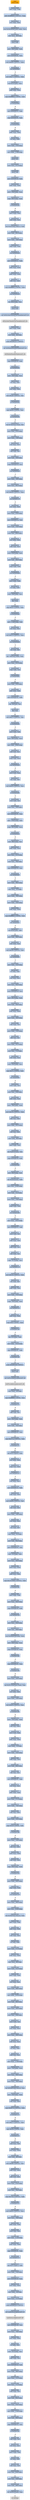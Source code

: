 digraph G {
node[shape=rectangle,style=filled,fillcolor=lightsteelblue,color=lightsteelblue]
bgcolor="transparent"
a0x00404b98pushl_ebp[label="start\npushl %ebp",color="lightgrey",fillcolor="orange"];
a0x00404b99movl_esp_ebp[label="0x00404b99\nmovl %esp, %ebp"];
a0x00404b9baddl_0xfffffb60UINT32_esp[label="0x00404b9b\naddl $0xfffffb60<UINT32>, %esp"];
a0x00404ba1xorl_edx_edx[label="0x00404ba1\nxorl %edx, %edx"];
a0x00404ba3leal_0x34428008edxedx__ecx[label="0x00404ba3\nleal 0x34428008(%edx,%edx), %ecx"];
a0x00404baamovl_ecx__40ebp_[label="0x00404baa\nmovl %ecx, -40(%ebp)"];
a0x00404badpushl_ebx[label="0x00404bad\npushl %ebx"];
a0x00404baemovl__568ebp__edx[label="0x00404bae\nmovl -568(%ebp), %edx"];
a0x00404bb4movl_0x0040816c_ecx[label="0x00404bb4\nmovl 0x0040816c, %ecx"];
a0x00404bbatestl_0xd9UINT32_edx[label="0x00404bba\ntestl $0xd9<UINT32>, %edx"];
a0x00404bc0jne_0x00404bef[label="0x00404bc0\njne 0x00404bef"];
a0x00404bc2movl_0xe7UINT32_ebx[label="0x00404bc2\nmovl $0xe7<UINT32>, %ebx"];
a0x00404bc7leal_0x35ebx__eax[label="0x00404bc7\nleal 0x35(%ebx), %eax"];
a0x00404bcaaddl_ebx_eax[label="0x00404bca\naddl %ebx, %eax"];
a0x00404bcccmpl_0xffffffb4UINT8_edx[label="0x00404bcc\ncmpl $0xffffffb4<UINT8>, %edx"];
a0x00404bcfje_0x00404bef[label="0x00404bcf\nje 0x00404bef"];
a0x00404bd1movl_0x0040815c_ebx[label="0x00404bd1\nmovl 0x0040815c, %ebx"];
a0x00404bd7cmpl_0x00408191_edx[label="0x00404bd7\ncmpl 0x00408191, %edx"];
a0x00404bddje_0x00404bef[label="0x00404bdd\nje 0x00404bef"];
a0x00404bdfaddl_eax_ebx[label="0x00404bdf\naddl %eax, %ebx"];
a0x00404be1orl_ecx_edx[label="0x00404be1\norl %ecx, %edx"];
a0x00404be3movl_ebx__476ebp_[label="0x00404be3\nmovl %ebx, -476(%ebp)"];
a0x00404be9movl_edx__1148ebp_[label="0x00404be9\nmovl %edx, -1148(%ebp)"];
a0x00404befpushl_esi[label="0x00404bef\npushl %esi"];
a0x00404bf0movl_ecx__912ebp_[label="0x00404bf0\nmovl %ecx, -912(%ebp)"];
a0x00404bf6pushl_edi[label="0x00404bf6\npushl %edi"];
a0x00404bf7movl_0x0040814f_ebx[label="0x00404bf7\nmovl 0x0040814f, %ebx"];
a0x00404bfdandl_edx_ebx[label="0x00404bfd\nandl %edx, %ebx"];
a0x00404bffmovl__336ebp__eax[label="0x00404bff\nmovl -336(%ebp), %eax"];
a0x00404c05cmpl__880ebp__edx[label="0x00404c05\ncmpl -880(%ebp), %edx"];
a0x00404c0bje_0x00404c6d[label="0x00404c0b\nje 0x00404c6d"];
a0x00404c0dmovl_edx_ecx[label="0x00404c0d\nmovl %edx, %ecx"];
a0x00404c0fandl_ebx_ecx[label="0x00404c0f\nandl %ebx, %ecx"];
a0x00404c11leal_0x3aedxedx2__edi[label="0x00404c11\nleal 0x3a(%edx,%edx,2), %edi"];
a0x00404c15movl_edi__492ebp_[label="0x00404c15\nmovl %edi, -492(%ebp)"];
a0x00404c1bmovl_ebx__548ebp_[label="0x00404c1b\nmovl %ebx, -548(%ebp)"];
a0x00404c21cmpl_edx_eax[label="0x00404c21\ncmpl %edx, %eax"];
a0x00404c23jne_0x00404c6d[label="0x00404c23\njne 0x00404c6d"];
a0x00404c6dmovl_0x0040815c_edx[label="0x00404c6d\nmovl 0x0040815c, %edx"];
a0x00404c73addl_eax_edx[label="0x00404c73\naddl %eax, %edx"];
a0x00404c75addl_edx_edx[label="0x00404c75\naddl %edx, %edx"];
a0x00404c77addl_esi_edx[label="0x00404c77\naddl %esi, %edx"];
a0x00404c79cmpl_0xffffff93UINT8_edx[label="0x00404c79\ncmpl $0xffffff93<UINT8>, %edx"];
a0x00404c7cjne_0x00404c84[label="0x00404c7c\njne 0x00404c84"];
a0x00404c84leal__604ebp__eax[label="0x00404c84\nleal -604(%ebp), %eax"];
a0x00404c8apushl_eax[label="0x00404c8a\npushl %eax"];
a0x00404c8bcall_GetSystemTimeAsFileTime_kernel32_dll[label="0x00404c8b\ncall GetSystemTimeAsFileTime@kernel32.dll"];
GetSystemTimeAsFileTime_kernel32_dll[label="GetSystemTimeAsFileTime@kernel32.dll",color="lightgrey",fillcolor="lightgrey"];
a0x00404c91movl_eax_edx[label="0x00404c91\nmovl %eax, %edx"];
a0x00404c93movl_edx__44ebp_[label="0x00404c93\nmovl %edx, -44(%ebp)"];
a0x00404c96pushl_0x408191UINT32[label="0x00404c96\npushl $0x408191<UINT32>"];
a0x00404c9bcall_GetModuleHandleW_kernel32_dll[label="0x00404c9b\ncall GetModuleHandleW@kernel32.dll"];
GetModuleHandleW_kernel32_dll[label="GetModuleHandleW@kernel32.dll",color="lightgrey",fillcolor="lightgrey"];
a0x00404ca1cmpl_0x0040814f_ebx[label="0x00404ca1\ncmpl 0x0040814f, %ebx"];
a0x00404ca7je_0x00404cf4[label="0x00404ca7\nje 0x00404cf4"];
a0x00404ca9movl__336ebp__ecx[label="0x00404ca9\nmovl -336(%ebp), %ecx"];
a0x00404caforl_eax_ecx[label="0x00404caf\norl %eax, %ecx"];
a0x00404cb1xorl_ebx_ebx[label="0x00404cb1\nxorl %ebx, %ebx"];
a0x00404cb3testl_0xa6UINT32_esi[label="0x00404cb3\ntestl $0xa6<UINT32>, %esi"];
a0x00404cb9je_0x00404cf4[label="0x00404cb9\nje 0x00404cf4"];
a0x00404cbbcmpl_0x45UINT8_ecx[label="0x00404cbb\ncmpl $0x45<UINT8>, %ecx"];
a0x00404cbeje_0x00404cf4[label="0x00404cbe\nje 0x00404cf4"];
a0x00404cc0leal_0x70aecxeax__esi[label="0x00404cc0\nleal 0x70a(%ecx,%eax), %esi"];
a0x00404cc7movl_eax__620ebp_[label="0x00404cc7\nmovl %eax, -620(%ebp)"];
a0x00404ccdmovl_ebx__136ebp_[label="0x00404ccd\nmovl %ebx, -136(%ebp)"];
a0x00404cd3xorl_ecx_ecx[label="0x00404cd3\nxorl %ecx, %ecx"];
a0x00404cd5subl_edi_esi[label="0x00404cd5\nsubl %edi, %esi"];
a0x00404cd7movl_edi__100ebp_[label="0x00404cd7\nmovl %edi, -100(%ebp)"];
a0x00404cdacmpl_0x0040814f_esi[label="0x00404cda\ncmpl 0x0040814f, %esi"];
a0x00404ce0jne_0x00404ce8[label="0x00404ce0\njne 0x00404ce8"];
a0x00404ce8movl_ebx__180ebp_[label="0x00404ce8\nmovl %ebx, -180(%ebp)"];
a0x00404ceemovl_ecx__892ebp_[label="0x00404cee\nmovl %ecx, -892(%ebp)"];
a0x00404cf4testl_0xadUINT32_eax[label="0x00404cf4\ntestl $0xad<UINT32>, %eax"];
a0x00404cf9jne_0x00405159[label="0x00404cf9\njne 0x00405159"];
a0x00404cffxorl_edx_edx[label="0x00404cff\nxorl %edx, %edx"];
a0x00404d01movl_eax__828ebp_[label="0x00404d01\nmovl %eax, -828(%ebp)"];
a0x00404d07movl_0x0040813a_esi[label="0x00404d07\nmovl 0x0040813a, %esi"];
a0x00404d0dmovl_edx__628ebp_[label="0x00404d0d\nmovl %edx, -628(%ebp)"];
a0x00404d13movl_esi__660ebp_[label="0x00404d13\nmovl %esi, -660(%ebp)"];
a0x00404d19xorl_ebx_ebx[label="0x00404d19\nxorl %ebx, %ebx"];
a0x00404d1baddl_edi_eax[label="0x00404d1b\naddl %edi, %eax"];
a0x00404d1dmovl__628ebp__edi[label="0x00404d1d\nmovl -628(%ebp), %edi"];
a0x00404d23movl_edi__484ebp_[label="0x00404d23\nmovl %edi, -484(%ebp)"];
a0x00404d29cmpl_edx_edi[label="0x00404d29\ncmpl %edx, %edi"];
a0x00404d2bjne_0x00404ddd[label="0x00404d2b\njne 0x00404ddd"];
a0x00404d31movl_ebx_edx[label="0x00404d31\nmovl %ebx, %edx"];
a0x00404d33orl_ebx_edx[label="0x00404d33\norl %ebx, %edx"];
a0x00404d35movl__436ebp__esi[label="0x00404d35\nmovl -436(%ebp), %esi"];
a0x00404d3bdecl_eax[label="0x00404d3b\ndecl %eax"];
a0x00404d3ccmpl_0x41UINT8_eax[label="0x00404d3c\ncmpl $0x41<UINT8>, %eax"];
a0x00404d3fje_0x00404ddd[label="0x00404d3f\nje 0x00404ddd"];
a0x00404d45movl__1148ebp__edi[label="0x00404d45\nmovl -1148(%ebp), %edi"];
a0x00404d4bxorl_ecx_ecx[label="0x00404d4b\nxorl %ecx, %ecx"];
a0x00404d4dtestl_0x1cUINT32_eax[label="0x00404d4d\ntestl $0x1c<UINT32>, %eax"];
a0x00404d52jne_0x00404ddd[label="0x00404d52\njne 0x00404ddd"];
a0x00404dddxorl_edi_edi[label="0x00404ddd\nxorl %edi, %edi"];
a0x00404ddfleal__104esiebx__eax[label="0x00404ddf\nleal -104(%esi,%ebx), %eax"];
a0x00404de3movl_eax__652ebp_[label="0x00404de3\nmovl %eax, -652(%ebp)"];
a0x00404de9cmpl_edx_esi[label="0x00404de9\ncmpl %edx, %esi"];
a0x00404debje_0x00404df3[label="0x00404deb\nje 0x00404df3"];
a0x00404df3movl_edi__320ebp_[label="0x00404df3\nmovl %edi, -320(%ebp)"];
a0x00404df9addl_ebx_ebx[label="0x00404df9\naddl %ebx, %ebx"];
a0x00404dfbmovl_0x00408142_edx[label="0x00404dfb\nmovl 0x00408142, %edx"];
a0x00404e01leal__26esi__esi[label="0x00404e01\nleal -26(%esi), %esi"];
a0x00404e04decl_esi[label="0x00404e04\ndecl %esi"];
a0x00404e05testl_0xa7UINT32_esi[label="0x00404e05\ntestl $0xa7<UINT32>, %esi"];
a0x00404e0bje_0x00404e9e[label="0x00404e0b\nje 0x00404e9e"];
a0x00404e11movl_ebx_edi[label="0x00404e11\nmovl %ebx, %edi"];
a0x00404e13movl__660ebp__ecx[label="0x00404e13\nmovl -660(%ebp), %ecx"];
a0x00404e19movl_edi__1040ebp_[label="0x00404e19\nmovl %edi, -1040(%ebp)"];
a0x00404e1fandl_edi_ecx[label="0x00404e1f\nandl %edi, %ecx"];
a0x00404e21cmpl_edi_ecx[label="0x00404e21\ncmpl %edi, %ecx"];
a0x00404e23jne_0x00404e9e[label="0x00404e23\njne 0x00404e9e"];
a0x00404e25movl_edi_eax[label="0x00404e25\nmovl %edi, %eax"];
a0x00404e27xorl_edi_edi[label="0x00404e27\nxorl %edi, %edi"];
a0x00404e29testl_0x45UINT32_ecx[label="0x00404e29\ntestl $0x45<UINT32>, %ecx"];
a0x00404e2fje_0x00404e9e[label="0x00404e2f\nje 0x00404e9e"];
a0x00404e9emovl_edi_esi[label="0x00404e9e\nmovl %edi, %esi"];
a0x00404ea0movl_esi__740ebp_[label="0x00404ea0\nmovl %esi, -740(%ebp)"];
a0x00404ea6movl_0x00408191_eax[label="0x00404ea6\nmovl 0x00408191, %eax"];
a0x00404eacmovl__1040ebp__ecx[label="0x00404eac\nmovl -1040(%ebp), %ecx"];
a0x00404eb2cmpl__492ebp__ecx[label="0x00404eb2\ncmpl -492(%ebp), %ecx"];
a0x00404eb8je_0x00404ece[label="0x00404eb8\nje 0x00404ece"];
a0x00404ebamovl__880ebp__esi[label="0x00404eba\nmovl -880(%ebp), %esi"];
a0x00404ec0addl_edx_ecx[label="0x00404ec0\naddl %edx, %ecx"];
a0x00404ec2movl_ecx__412ebp_[label="0x00404ec2\nmovl %ecx, -412(%ebp)"];
a0x00404ec8movl_esi__796ebp_[label="0x00404ec8\nmovl %esi, -796(%ebp)"];
a0x00404ececmpl_0x0040813e_ecx[label="0x00404ece\ncmpl 0x0040813e, %ecx"];
a0x00404ed4jne_0x00404ef5[label="0x00404ed4\njne 0x00404ef5"];
a0x00404ef5movl_ebx__880ebp_[label="0x00404ef5\nmovl %ebx, -880(%ebp)"];
a0x00404efbmovl_ecx__32ebp_[label="0x00404efb\nmovl %ecx, -32(%ebp)"];
a0x00404efemovl_edx__760ebp_[label="0x00404efe\nmovl %edx, -760(%ebp)"];
a0x00404f04movl_ebx__436ebp_[label="0x00404f04\nmovl %ebx, -436(%ebp)"];
a0x00404f0asubl_eax_edx[label="0x00404f0a\nsubl %eax, %edx"];
a0x00404f0ccmpl_0xffffffd3UINT8_edx[label="0x00404f0c\ncmpl $0xffffffd3<UINT8>, %edx"];
a0x00404f0fjne_0x00404f27[label="0x00404f0f\njne 0x00404f27"];
a0x00404f27leal_0x5bedx__edi[label="0x00404f27\nleal 0x5b(%edx), %edi"];
a0x00404f2amovl_edi__368ebp_[label="0x00404f2a\nmovl %edi, -368(%ebp)"];
a0x00404f30subl_ebx_eax[label="0x00404f30\nsubl %ebx, %eax"];
a0x00404f32testl_0x58UINT32_edi[label="0x00404f32\ntestl $0x58<UINT32>, %edi"];
a0x00404f38jne_0x00404f61[label="0x00404f38\njne 0x00404f61"];
a0x00404f61movl_ebx__416ebp_[label="0x00404f61\nmovl %ebx, -416(%ebp)"];
a0x00404f67orl_ebx_eax[label="0x00404f67\norl %ebx, %eax"];
a0x00404f69xorl_ecx_ecx[label="0x00404f69\nxorl %ecx, %ecx"];
a0x00404f6bmovl_ecx__940ebp_[label="0x00404f6b\nmovl %ecx, -940(%ebp)"];
a0x00404f71movl_0x0040814f_esi[label="0x00404f71\nmovl 0x0040814f, %esi"];
a0x00404f77movl__492ebp__edx[label="0x00404f77\nmovl -492(%ebp), %edx"];
a0x00404f7dmovl_edi__308ebp_[label="0x00404f7d\nmovl %edi, -308(%ebp)"];
a0x00404f83subl_ecx_edx[label="0x00404f83\nsubl %ecx, %edx"];
a0x00404f85movl_edx__560ebp_[label="0x00404f85\nmovl %edx, -560(%ebp)"];
a0x00404f8bsubl_eax_esi[label="0x00404f8b\nsubl %eax, %esi"];
a0x00404f8dmovl_edx__516ebp_[label="0x00404f8d\nmovl %edx, -516(%ebp)"];
a0x00404f93addl_esi_esi[label="0x00404f93\naddl %esi, %esi"];
a0x00404f95movl_ebx__952ebp_[label="0x00404f95\nmovl %ebx, -952(%ebp)"];
a0x00404f9bmovl_esi__712ebp_[label="0x00404f9b\nmovl %esi, -712(%ebp)"];
a0x00404fa1subl_ebx_eax[label="0x00404fa1\nsubl %ebx, %eax"];
a0x00404fa3movl__916ebp__esi[label="0x00404fa3\nmovl -916(%ebp), %esi"];
a0x00404fa9cmpl_0x21UINT8_edx[label="0x00404fa9\ncmpl $0x21<UINT8>, %edx"];
a0x00404facjne_0x00404fce[label="0x00404fac\njne 0x00404fce"];
a0x00404fcemovl_edi_esi[label="0x00404fce\nmovl %edi, %esi"];
a0x00404fd0movl_esi__256ebp_[label="0x00404fd0\nmovl %esi, -256(%ebp)"];
a0x00404fd6addl_ebx_eax[label="0x00404fd6\naddl %ebx, %eax"];
a0x00404fd8movl__796ebp__edx[label="0x00404fd8\nmovl -796(%ebp), %edx"];
a0x00404fdemovl_0x24UINT32_ebx[label="0x00404fde\nmovl $0x24<UINT32>, %ebx"];
a0x00404fe3addl_esi_ebx[label="0x00404fe3\naddl %esi, %ebx"];
a0x00404fe5movl_ebx__832ebp_[label="0x00404fe5\nmovl %ebx, -832(%ebp)"];
a0x00404febsubl_esi_edx[label="0x00404feb\nsubl %esi, %edx"];
a0x00404fedmovl_edx__68ebp_[label="0x00404fed\nmovl %edx, -68(%ebp)"];
a0x00404ff0movl_edx_ecx[label="0x00404ff0\nmovl %edx, %ecx"];
a0x00404ff2leal_0xa633ebx__esi[label="0x00404ff2\nleal 0xa633(%ebx), %esi"];
a0x00404ff8cmpl_0x0040814f_edx[label="0x00404ff8\ncmpl 0x0040814f, %edx"];
a0x00404ffeje_0x00405065[label="0x00404ffe\nje 0x00405065"];
a0x00405000movl__940ebp__edi[label="0x00405000\nmovl -940(%ebp), %edi"];
a0x00405006leal_0xcba4eax__edx[label="0x00405006\nleal 0xcba4(%eax), %edx"];
a0x0040500cmovl_esi__1036ebp_[label="0x0040500c\nmovl %esi, -1036(%ebp)"];
a0x00405012movl_edi__352ebp_[label="0x00405012\nmovl %edi, -352(%ebp)"];
a0x00405018movl_ecx__236ebp_[label="0x00405018\nmovl %ecx, -236(%ebp)"];
a0x0040501ecmpl_edx_edi[label="0x0040501e\ncmpl %edx, %edi"];
a0x00405020jne_0x00405065[label="0x00405020\njne 0x00405065"];
a0x00405065movl_eax__1092ebp_[label="0x00405065\nmovl %eax, -1092(%ebp)"];
a0x0040506bmovl_0x0040815c_edi[label="0x0040506b\nmovl 0x0040815c, %edi"];
a0x00405071movl_edi_esi[label="0x00405071\nmovl %edi, %esi"];
a0x00405073addl_eax_edi[label="0x00405073\naddl %eax, %edi"];
a0x00405075addl_edx_esi[label="0x00405075\naddl %edx, %esi"];
a0x00405077subl_ebx_esi[label="0x00405077\nsubl %ebx, %esi"];
a0x00405079cmpl__412ebp__esi[label="0x00405079\ncmpl -412(%ebp), %esi"];
a0x0040507fjne_0x00405159[label="0x0040507f\njne 0x00405159"];
a0x00405159movl_0x1dUINT32_ebx[label="0x00405159\nmovl $0x1d<UINT32>, %ebx"];
a0x0040515exorl_edi_edi[label="0x0040515e\nxorl %edi, %edi"];
a0x00405160addl_edx_edi[label="0x00405160\naddl %edx, %edi"];
a0x00405162movl_edx__876ebp_[label="0x00405162\nmovl %edx, -876(%ebp)"];
a0x00405168cmpl__240ebp__edi[label="0x00405168\ncmpl -240(%ebp), %edi"];
a0x0040516ejne_0x004051a2[label="0x0040516e\njne 0x004051a2"];
a0x004051a2andl_eax_edx[label="0x004051a2\nandl %eax, %edx"];
a0x004051a4cmpl_0xfUINT8_edx[label="0x004051a4\ncmpl $0xf<UINT8>, %edx"];
a0x004051a7je_0x004051d8[label="0x004051a7\nje 0x004051d8"];
a0x004051a9leal__81ebx__ebx[label="0x004051a9\nleal -81(%ebx), %ebx"];
a0x004051acmovl_ebx__1052ebp_[label="0x004051ac\nmovl %ebx, -1052(%ebp)"];
a0x004051b2cmpl_0x00408191_edx[label="0x004051b2\ncmpl 0x00408191, %edx"];
a0x004051b8je_0x004051d8[label="0x004051b8\nje 0x004051d8"];
a0x004051d8pushl_0x408146UINT32[label="0x004051d8\npushl $0x408146<UINT32>"];
a0x004051ddpushl_eax[label="0x004051dd\npushl %eax"];
a0x004051decall_GetProcAddress_kernel32_dll[label="0x004051de\ncall GetProcAddress@kernel32.dll"];
GetProcAddress_kernel32_dll[label="GetProcAddress@kernel32.dll",color="lightgrey",fillcolor="lightgrey"];
a0x004051e4movl_eax__20ebp_[label="0x004051e4\nmovl %eax, -20(%ebp)"];
a0x004051e7cmpl_0xffffff86UINT8_eax[label="0x004051e7\ncmpl $0xffffff86<UINT8>, %eax"];
a0x004051eaje_0x00405515[label="0x004051ea\nje 0x00405515"];
a0x004051f0addl_edi_esi[label="0x004051f0\naddl %edi, %esi"];
a0x004051f2movl__344ebp__ebx[label="0x004051f2\nmovl -344(%ebp), %ebx"];
a0x004051f8movl_edi__744ebp_[label="0x004051f8\nmovl %edi, -744(%ebp)"];
a0x004051femovl_0x00408142_ecx[label="0x004051fe\nmovl 0x00408142, %ecx"];
a0x00405204cmpl_0x47caUINT32_ebx[label="0x00405204\ncmpl $0x47ca<UINT32>, %ebx"];
a0x0040520aje_0x00405257[label="0x0040520a\nje 0x00405257"];
a0x0040520cleal_0x1cedi4__eax[label="0x0040520c\nleal 0x1c(,%edi,4), %eax"];
a0x00405213xorl_edx_edx[label="0x00405213\nxorl %edx, %edx"];
a0x00405215cmpl_esi_ebx[label="0x00405215\ncmpl %esi, %ebx"];
a0x00405217jne_0x00405257[label="0x00405217\njne 0x00405257"];
a0x00405257xorl_ecx_ecx[label="0x00405257\nxorl %ecx, %ecx"];
a0x00405259movl_0x00408132_ebx[label="0x00405259\nmovl 0x00408132, %ebx"];
a0x0040525fsubl_edi_ebx[label="0x0040525f\nsubl %edi, %ebx"];
a0x00405261movl_0x60UINT32_edi[label="0x00405261\nmovl $0x60<UINT32>, %edi"];
a0x00405266subl_edi_ebx[label="0x00405266\nsubl %edi, %ebx"];
a0x00405268movl_ebx__148ebp_[label="0x00405268\nmovl %ebx, -148(%ebp)"];
a0x0040526exorl_eax_eax[label="0x0040526e\nxorl %eax, %eax"];
a0x00405270xorl_edi_edi[label="0x00405270\nxorl %edi, %edi"];
a0x00405272movl_eax__52ebp_[label="0x00405272\nmovl %eax, -52(%ebp)"];
a0x00405275movl_edi__944ebp_[label="0x00405275\nmovl %edi, -944(%ebp)"];
a0x0040527bmovl_0x00408191_esi[label="0x0040527b\nmovl 0x00408191, %esi"];
a0x00405281movl__52ebp__ebx[label="0x00405281\nmovl -52(%ebp), %ebx"];
a0x00405284movl_ecx__400ebp_[label="0x00405284\nmovl %ecx, -400(%ebp)"];
a0x0040528amovl_esi_eax[label="0x0040528a\nmovl %esi, %eax"];
a0x0040528caddl_ecx_ebx[label="0x0040528c\naddl %ecx, %ebx"];
a0x0040528ecmpl_0x2410080UINT32_ebx[label="0x0040528e\ncmpl $0x2410080<UINT32>, %ebx"];
a0x00405294je_0x0040530c[label="0x00405294\nje 0x0040530c"];
a0x00405296movl_ebx_edx[label="0x00405296\nmovl %ebx, %edx"];
a0x00405298movl_eax__640ebp_[label="0x00405298\nmovl %eax, -640(%ebp)"];
a0x0040529ecmpl_0x0040814f_edx[label="0x0040529e\ncmpl 0x0040814f, %edx"];
a0x004052a4jne_0x0040530c[label="0x004052a4\njne 0x0040530c"];
a0x0040530cmovl_ecx__404ebp_[label="0x0040530c\nmovl %ecx, -404(%ebp)"];
a0x00405312movl_esi__568ebp_[label="0x00405312\nmovl %esi, -568(%ebp)"];
a0x00405318leal_0x264a8100edi__edx[label="0x00405318\nleal 0x264a8100(%edi), %edx"];
a0x0040531emovl__648ebp__eax[label="0x0040531e\nmovl -648(%ebp), %eax"];
a0x00405324cmpl_0x0040814f_eax[label="0x00405324\ncmpl 0x0040814f, %eax"];
a0x0040532aje_0x00405365[label="0x0040532a\nje 0x00405365"];
a0x0040532ccmpl_0x00408191_eax[label="0x0040532c\ncmpl 0x00408191, %eax"];
a0x00405332je_0x00405365[label="0x00405332\nje 0x00405365"];
a0x00405334movl_eax__160ebp_[label="0x00405334\nmovl %eax, -160(%ebp)"];
a0x0040533aleal_0x20110c4ecxeax__eax[label="0x0040533a\nleal 0x20110c4(%ecx,%eax), %eax"];
a0x00405341xorl_ebx_ebx[label="0x00405341\nxorl %ebx, %ebx"];
a0x00405343movl_ebx__536ebp_[label="0x00405343\nmovl %ebx, -536(%ebp)"];
a0x00405349testl_0x43UINT32_eax[label="0x00405349\ntestl $0x43<UINT32>, %eax"];
a0x0040534eje_0x00405365[label="0x0040534e\nje 0x00405365"];
a0x00405350movl__336ebp__ebx[label="0x00405350\nmovl -336(%ebp), %ebx"];
a0x00405356subl_esi_ebx[label="0x00405356\nsubl %esi, %ebx"];
a0x00405358movl_edi_edx[label="0x00405358\nmovl %edi, %edx"];
a0x0040535aaddl_eax_ebx[label="0x0040535a\naddl %eax, %ebx"];
a0x0040535cmovl_edx__72ebp_[label="0x0040535c\nmovl %edx, -72(%ebp)"];
a0x0040535fmovl_ebx__456ebp_[label="0x0040535f\nmovl %ebx, -456(%ebp)"];
a0x00405365addl_eax_edi[label="0x00405365\naddl %eax, %edi"];
a0x00405367movl_edi__464ebp_[label="0x00405367\nmovl %edi, -464(%ebp)"];
a0x0040536dsubl_esi_ecx[label="0x0040536d\nsubl %esi, %ecx"];
a0x0040536fmovl_0x00408191_ebx[label="0x0040536f\nmovl 0x00408191, %ebx"];
a0x00405375xorl_eax_eax[label="0x00405375\nxorl %eax, %eax"];
a0x00405377addl_ebx_ebx[label="0x00405377\naddl %ebx, %ebx"];
a0x00405379movl_eax__472ebp_[label="0x00405379\nmovl %eax, -472(%ebp)"];
a0x0040537fmovl_edx__736ebp_[label="0x0040537f\nmovl %edx, -736(%ebp)"];
a0x00405385subl_esi_edx[label="0x00405385\nsubl %esi, %edx"];
a0x00405387movl_edx__424ebp_[label="0x00405387\nmovl %edx, -424(%ebp)"];
a0x0040538dcmpl_0x3fUINT8_edi[label="0x0040538d\ncmpl $0x3f<UINT8>, %edi"];
a0x00405390je_0x00405398[label="0x00405390\nje 0x00405398"];
a0x00405392movl_eax__144ebp_[label="0x00405392\nmovl %eax, -144(%ebp)"];
a0x00405398subl_esi_ebx[label="0x00405398\nsubl %esi, %ebx"];
a0x0040539aandl_ecx_ebx[label="0x0040539a\nandl %ecx, %ebx"];
a0x0040539csubl_edi_edx[label="0x0040539c\nsubl %edi, %edx"];
a0x0040539ecmpl__696ebp__edx[label="0x0040539e\ncmpl -696(%ebp), %edx"];
a0x004053a4je_0x004053c9[label="0x004053a4\nje 0x004053c9"];
a0x004053a6movl_edx__804ebp_[label="0x004053a6\nmovl %edx, -804(%ebp)"];
a0x004053accmpl_ebx_edx[label="0x004053ac\ncmpl %ebx, %edx"];
a0x004053aejne_0x004053c9[label="0x004053ae\njne 0x004053c9"];
a0x004053c9movl_eax__380ebp_[label="0x004053c9\nmovl %eax, -380(%ebp)"];
a0x004053cfmovl_esi__1056ebp_[label="0x004053cf\nmovl %esi, -1056(%ebp)"];
a0x004053d5leal_0x35besieax4__eax[label="0x004053d5\nleal 0x35b(%esi,%eax,4), %eax"];
a0x004053dcmovl_eax_edx[label="0x004053dc\nmovl %eax, %edx"];
a0x004053deandl_eax_edx[label="0x004053de\nandl %eax, %edx"];
a0x004053e0subl_edi_ebx[label="0x004053e0\nsubl %edi, %ebx"];
a0x004053e2orl_edi_ebx[label="0x004053e2\norl %edi, %ebx"];
a0x004053e4movl_ebx__672ebp_[label="0x004053e4\nmovl %ebx, -672(%ebp)"];
a0x004053easubl_ecx_edx[label="0x004053ea\nsubl %ecx, %edx"];
a0x004053ecmovl_ecx__88ebp_[label="0x004053ec\nmovl %ecx, -88(%ebp)"];
a0x004053efmovl_edx__632ebp_[label="0x004053ef\nmovl %edx, -632(%ebp)"];
a0x004053f5movl_edi_edx[label="0x004053f5\nmovl %edi, %edx"];
a0x004053f7xorl_eax_eax[label="0x004053f7\nxorl %eax, %eax"];
a0x004053f9movl_edx__888ebp_[label="0x004053f9\nmovl %edx, -888(%ebp)"];
a0x004053ffmovl_edx__1020ebp_[label="0x004053ff\nmovl %edx, -1020(%ebp)"];
a0x00405405movl_edi__480ebp_[label="0x00405405\nmovl %edi, -480(%ebp)"];
a0x0040540bmovl_eax__580ebp_[label="0x0040540b\nmovl %eax, -580(%ebp)"];
a0x00405411movl_esi__336ebp_[label="0x00405411\nmovl %esi, -336(%ebp)"];
a0x00405417movl_edx_esi[label="0x00405417\nmovl %edx, %esi"];
a0x00405419xorl_eax_eax[label="0x00405419\nxorl %eax, %eax"];
a0x0040541bmovl_eax__408ebp_[label="0x0040541b\nmovl %eax, -408(%ebp)"];
a0x00405421subl_ecx_eax[label="0x00405421\nsubl %ecx, %eax"];
a0x00405423orl_ecx_eax[label="0x00405423\norl %ecx, %eax"];
a0x00405425andl_esi_eax[label="0x00405425\nandl %esi, %eax"];
a0x00405427movl_eax__1136ebp_[label="0x00405427\nmovl %eax, -1136(%ebp)"];
a0x0040542dmovl__756ebp__eax[label="0x0040542d\nmovl -756(%ebp), %eax"];
a0x00405433movl_eax__688ebp_[label="0x00405433\nmovl %eax, -688(%ebp)"];
a0x00405439movl_ecx__780ebp_[label="0x00405439\nmovl %ecx, -780(%ebp)"];
a0x0040543fleal_0x95b6ediesi4__eax[label="0x0040543f\nleal 0x95b6(%edi,%esi,4), %eax"];
a0x00405446movl__356ebp__ebx[label="0x00405446\nmovl -356(%ebp), %ebx"];
a0x0040544csubl_edi_ebx[label="0x0040544c\nsubl %edi, %ebx"];
a0x0040544ecmpl_0x8070UINT32_ebx[label="0x0040544e\ncmpl $0x8070<UINT32>, %ebx"];
a0x00405454je_0x00405515[label="0x00405454\nje 0x00405515"];
a0x0040545amovl_0xa7UINT32_edi[label="0x0040545a\nmovl $0xa7<UINT32>, %edi"];
a0x0040545fcmpl_0x5bUINT8_ebx[label="0x0040545f\ncmpl $0x5b<UINT8>, %ebx"];
a0x00405462je_0x00405515[label="0x00405462\nje 0x00405515"];
a0x00405468andl_ecx_edi[label="0x00405468\nandl %ecx, %edi"];
a0x0040546axorl_edx_edx[label="0x0040546a\nxorl %edx, %edx"];
a0x0040546cmovl_edi__48ebp_[label="0x0040546c\nmovl %edi, -48(%ebp)"];
a0x0040546fmovl_0x96UINT32_esi[label="0x0040546f\nmovl $0x96<UINT32>, %esi"];
a0x00405474addl_edi_edx[label="0x00405474\naddl %edi, %edx"];
a0x00405476addl_edi_ebx[label="0x00405476\naddl %edi, %ebx"];
a0x00405478movl_eax__624ebp_[label="0x00405478\nmovl %eax, -624(%ebp)"];
a0x0040547emovl_esi__784ebp_[label="0x0040547e\nmovl %esi, -784(%ebp)"];
a0x00405484cmpl_0x7fceUINT32_ebx[label="0x00405484\ncmpl $0x7fce<UINT32>, %ebx"];
a0x0040548aje_0x00405515[label="0x0040548a\nje 0x00405515"];
a0x00405490movl_0x4cUINT32_ecx[label="0x00405490\nmovl $0x4c<UINT32>, %ecx"];
a0x00405495movl_ecx__768ebp_[label="0x00405495\nmovl %ecx, -768(%ebp)"];
a0x0040549baddl_edx_edx[label="0x0040549b\naddl %edx, %edx"];
a0x0040549dmovl_esi_edi[label="0x0040549d\nmovl %esi, %edi"];
a0x0040549fmovl_edi__1120ebp_[label="0x0040549f\nmovl %edi, -1120(%ebp)"];
a0x004054a5subl_edx_ebx[label="0x004054a5\nsubl %edx, %ebx"];
a0x004054a7cmpl_0x0040816c_ebx[label="0x004054a7\ncmpl 0x0040816c, %ebx"];
a0x004054adjne_0x00405515[label="0x004054ad\njne 0x00405515"];
a0x00405515leal_0x37edi2__edi[label="0x00405515\nleal 0x37(,%edi,2), %edi"];
a0x0040551cmovl_edi__716ebp_[label="0x0040551c\nmovl %edi, -716(%ebp)"];
a0x00405522movl_0x0040814f_eax[label="0x00405522\nmovl 0x0040814f, %eax"];
a0x00405528xorl_ebx_ebx[label="0x00405528\nxorl %ebx, %ebx"];
a0x0040552amovl_ebx__24ebp_[label="0x0040552a\nmovl %ebx, -24(%ebp)"];
a0x0040552dmovl_eax__312ebp_[label="0x0040552d\nmovl %eax, -312(%ebp)"];
a0x00405533pushl_0x40816cUINT32[label="0x00405533\npushl $0x40816c<UINT32>"];
a0x00405538call_LoadLibraryA_kernel32_dll[label="0x00405538\ncall LoadLibraryA@kernel32.dll"];
LoadLibraryA_kernel32_dll[label="LoadLibraryA@kernel32.dll",color="lightgrey",fillcolor="lightgrey"];
a0x0040553emovl_0x00408146_ecx[label="0x0040553e\nmovl 0x00408146, %ecx"];
a0x00405544movl_ecx__708ebp_[label="0x00405544\nmovl %ecx, -708(%ebp)"];
a0x0040554axorl_edx_edx[label="0x0040554a\nxorl %edx, %edx"];
a0x0040554corl_ebx_ecx[label="0x0040554c\norl %ebx, %ecx"];
a0x0040554emovl__432ebp__esi[label="0x0040554e\nmovl -432(%ebp), %esi"];
a0x00405554addl_edx_esi[label="0x00405554\naddl %edx, %esi"];
a0x00405556movl_0x0040814f_edi[label="0x00405556\nmovl 0x0040814f, %edi"];
a0x0040555cmovl_edx__868ebp_[label="0x0040555c\nmovl %edx, -868(%ebp)"];
a0x00405562movl_eax__252ebp_[label="0x00405562\nmovl %eax, -252(%ebp)"];
a0x00405568movl_ecx__372ebp_[label="0x00405568\nmovl %ecx, -372(%ebp)"];
a0x0040556eandl_eax_esi[label="0x0040556e\nandl %eax, %esi"];
a0x00405570movl_edi__800ebp_[label="0x00405570\nmovl %edi, -800(%ebp)"];
a0x00405576movl_eax__636ebp_[label="0x00405576\nmovl %eax, -636(%ebp)"];
a0x0040557cmovl_edx__1100ebp_[label="0x0040557c\nmovl %edx, -1100(%ebp)"];
a0x00405582movl_edi__896ebp_[label="0x00405582\nmovl %edi, -896(%ebp)"];
a0x00405588cmpl_0x00408142_esi[label="0x00405588\ncmpl 0x00408142, %esi"];
a0x0040558eje_0x004055ac[label="0x0040558e\nje 0x004055ac"];
a0x00405590subl_edx_esi[label="0x00405590\nsubl %edx, %esi"];
a0x00405592xorl_ecx_ecx[label="0x00405592\nxorl %ecx, %ecx"];
a0x00405594movl_edx_edi[label="0x00405594\nmovl %edx, %edi"];
a0x00405596orl_eax_edi[label="0x00405596\norl %eax, %edi"];
a0x00405598subl_ecx_edi[label="0x00405598\nsubl %ecx, %edi"];
a0x0040559amovl_esi__856ebp_[label="0x0040559a\nmovl %esi, -856(%ebp)"];
a0x004055a0movl_esi__184ebp_[label="0x004055a0\nmovl %esi, -184(%ebp)"];
a0x004055a6movl_edi__488ebp_[label="0x004055a6\nmovl %edi, -488(%ebp)"];
a0x004055acdivl_0x3055eax__eax[label="0x004055ac\ndivl 0x3055(%eax), %eax"];
a0x7c839aa8[label="0x7c839aa8",color="lightgrey",fillcolor="lightgrey"];
a0x00404b98pushl_ebp -> a0x00404b99movl_esp_ebp [color="#000000"];
a0x00404b99movl_esp_ebp -> a0x00404b9baddl_0xfffffb60UINT32_esp [color="#000000"];
a0x00404b9baddl_0xfffffb60UINT32_esp -> a0x00404ba1xorl_edx_edx [color="#000000"];
a0x00404ba1xorl_edx_edx -> a0x00404ba3leal_0x34428008edxedx__ecx [color="#000000"];
a0x00404ba3leal_0x34428008edxedx__ecx -> a0x00404baamovl_ecx__40ebp_ [color="#000000"];
a0x00404baamovl_ecx__40ebp_ -> a0x00404badpushl_ebx [color="#000000"];
a0x00404badpushl_ebx -> a0x00404baemovl__568ebp__edx [color="#000000"];
a0x00404baemovl__568ebp__edx -> a0x00404bb4movl_0x0040816c_ecx [color="#000000"];
a0x00404bb4movl_0x0040816c_ecx -> a0x00404bbatestl_0xd9UINT32_edx [color="#000000"];
a0x00404bbatestl_0xd9UINT32_edx -> a0x00404bc0jne_0x00404bef [color="#000000"];
a0x00404bc0jne_0x00404bef -> a0x00404bc2movl_0xe7UINT32_ebx [color="#000000",label="F"];
a0x00404bc2movl_0xe7UINT32_ebx -> a0x00404bc7leal_0x35ebx__eax [color="#000000"];
a0x00404bc7leal_0x35ebx__eax -> a0x00404bcaaddl_ebx_eax [color="#000000"];
a0x00404bcaaddl_ebx_eax -> a0x00404bcccmpl_0xffffffb4UINT8_edx [color="#000000"];
a0x00404bcccmpl_0xffffffb4UINT8_edx -> a0x00404bcfje_0x00404bef [color="#000000"];
a0x00404bcfje_0x00404bef -> a0x00404bd1movl_0x0040815c_ebx [color="#000000",label="F"];
a0x00404bd1movl_0x0040815c_ebx -> a0x00404bd7cmpl_0x00408191_edx [color="#000000"];
a0x00404bd7cmpl_0x00408191_edx -> a0x00404bddje_0x00404bef [color="#000000"];
a0x00404bddje_0x00404bef -> a0x00404bdfaddl_eax_ebx [color="#000000",label="F"];
a0x00404bdfaddl_eax_ebx -> a0x00404be1orl_ecx_edx [color="#000000"];
a0x00404be1orl_ecx_edx -> a0x00404be3movl_ebx__476ebp_ [color="#000000"];
a0x00404be3movl_ebx__476ebp_ -> a0x00404be9movl_edx__1148ebp_ [color="#000000"];
a0x00404be9movl_edx__1148ebp_ -> a0x00404befpushl_esi [color="#000000"];
a0x00404befpushl_esi -> a0x00404bf0movl_ecx__912ebp_ [color="#000000"];
a0x00404bf0movl_ecx__912ebp_ -> a0x00404bf6pushl_edi [color="#000000"];
a0x00404bf6pushl_edi -> a0x00404bf7movl_0x0040814f_ebx [color="#000000"];
a0x00404bf7movl_0x0040814f_ebx -> a0x00404bfdandl_edx_ebx [color="#000000"];
a0x00404bfdandl_edx_ebx -> a0x00404bffmovl__336ebp__eax [color="#000000"];
a0x00404bffmovl__336ebp__eax -> a0x00404c05cmpl__880ebp__edx [color="#000000"];
a0x00404c05cmpl__880ebp__edx -> a0x00404c0bje_0x00404c6d [color="#000000"];
a0x00404c0bje_0x00404c6d -> a0x00404c0dmovl_edx_ecx [color="#000000",label="F"];
a0x00404c0dmovl_edx_ecx -> a0x00404c0fandl_ebx_ecx [color="#000000"];
a0x00404c0fandl_ebx_ecx -> a0x00404c11leal_0x3aedxedx2__edi [color="#000000"];
a0x00404c11leal_0x3aedxedx2__edi -> a0x00404c15movl_edi__492ebp_ [color="#000000"];
a0x00404c15movl_edi__492ebp_ -> a0x00404c1bmovl_ebx__548ebp_ [color="#000000"];
a0x00404c1bmovl_ebx__548ebp_ -> a0x00404c21cmpl_edx_eax [color="#000000"];
a0x00404c21cmpl_edx_eax -> a0x00404c23jne_0x00404c6d [color="#000000"];
a0x00404c23jne_0x00404c6d -> a0x00404c6dmovl_0x0040815c_edx [color="#000000",label="T"];
a0x00404c6dmovl_0x0040815c_edx -> a0x00404c73addl_eax_edx [color="#000000"];
a0x00404c73addl_eax_edx -> a0x00404c75addl_edx_edx [color="#000000"];
a0x00404c75addl_edx_edx -> a0x00404c77addl_esi_edx [color="#000000"];
a0x00404c77addl_esi_edx -> a0x00404c79cmpl_0xffffff93UINT8_edx [color="#000000"];
a0x00404c79cmpl_0xffffff93UINT8_edx -> a0x00404c7cjne_0x00404c84 [color="#000000"];
a0x00404c7cjne_0x00404c84 -> a0x00404c84leal__604ebp__eax [color="#000000",label="T"];
a0x00404c84leal__604ebp__eax -> a0x00404c8apushl_eax [color="#000000"];
a0x00404c8apushl_eax -> a0x00404c8bcall_GetSystemTimeAsFileTime_kernel32_dll [color="#000000"];
a0x00404c8bcall_GetSystemTimeAsFileTime_kernel32_dll -> GetSystemTimeAsFileTime_kernel32_dll [color="#000000"];
GetSystemTimeAsFileTime_kernel32_dll -> a0x00404c91movl_eax_edx [color="#000000"];
a0x00404c91movl_eax_edx -> a0x00404c93movl_edx__44ebp_ [color="#000000"];
a0x00404c93movl_edx__44ebp_ -> a0x00404c96pushl_0x408191UINT32 [color="#000000"];
a0x00404c96pushl_0x408191UINT32 -> a0x00404c9bcall_GetModuleHandleW_kernel32_dll [color="#000000"];
a0x00404c9bcall_GetModuleHandleW_kernel32_dll -> GetModuleHandleW_kernel32_dll [color="#000000"];
GetModuleHandleW_kernel32_dll -> a0x00404ca1cmpl_0x0040814f_ebx [color="#000000"];
a0x00404ca1cmpl_0x0040814f_ebx -> a0x00404ca7je_0x00404cf4 [color="#000000"];
a0x00404ca7je_0x00404cf4 -> a0x00404ca9movl__336ebp__ecx [color="#000000",label="F"];
a0x00404ca9movl__336ebp__ecx -> a0x00404caforl_eax_ecx [color="#000000"];
a0x00404caforl_eax_ecx -> a0x00404cb1xorl_ebx_ebx [color="#000000"];
a0x00404cb1xorl_ebx_ebx -> a0x00404cb3testl_0xa6UINT32_esi [color="#000000"];
a0x00404cb3testl_0xa6UINT32_esi -> a0x00404cb9je_0x00404cf4 [color="#000000"];
a0x00404cb9je_0x00404cf4 -> a0x00404cbbcmpl_0x45UINT8_ecx [color="#000000",label="F"];
a0x00404cbbcmpl_0x45UINT8_ecx -> a0x00404cbeje_0x00404cf4 [color="#000000"];
a0x00404cbeje_0x00404cf4 -> a0x00404cc0leal_0x70aecxeax__esi [color="#000000",label="F"];
a0x00404cc0leal_0x70aecxeax__esi -> a0x00404cc7movl_eax__620ebp_ [color="#000000"];
a0x00404cc7movl_eax__620ebp_ -> a0x00404ccdmovl_ebx__136ebp_ [color="#000000"];
a0x00404ccdmovl_ebx__136ebp_ -> a0x00404cd3xorl_ecx_ecx [color="#000000"];
a0x00404cd3xorl_ecx_ecx -> a0x00404cd5subl_edi_esi [color="#000000"];
a0x00404cd5subl_edi_esi -> a0x00404cd7movl_edi__100ebp_ [color="#000000"];
a0x00404cd7movl_edi__100ebp_ -> a0x00404cdacmpl_0x0040814f_esi [color="#000000"];
a0x00404cdacmpl_0x0040814f_esi -> a0x00404ce0jne_0x00404ce8 [color="#000000"];
a0x00404ce0jne_0x00404ce8 -> a0x00404ce8movl_ebx__180ebp_ [color="#000000",label="T"];
a0x00404ce8movl_ebx__180ebp_ -> a0x00404ceemovl_ecx__892ebp_ [color="#000000"];
a0x00404ceemovl_ecx__892ebp_ -> a0x00404cf4testl_0xadUINT32_eax [color="#000000"];
a0x00404cf4testl_0xadUINT32_eax -> a0x00404cf9jne_0x00405159 [color="#000000"];
a0x00404cf9jne_0x00405159 -> a0x00404cffxorl_edx_edx [color="#000000",label="F"];
a0x00404cffxorl_edx_edx -> a0x00404d01movl_eax__828ebp_ [color="#000000"];
a0x00404d01movl_eax__828ebp_ -> a0x00404d07movl_0x0040813a_esi [color="#000000"];
a0x00404d07movl_0x0040813a_esi -> a0x00404d0dmovl_edx__628ebp_ [color="#000000"];
a0x00404d0dmovl_edx__628ebp_ -> a0x00404d13movl_esi__660ebp_ [color="#000000"];
a0x00404d13movl_esi__660ebp_ -> a0x00404d19xorl_ebx_ebx [color="#000000"];
a0x00404d19xorl_ebx_ebx -> a0x00404d1baddl_edi_eax [color="#000000"];
a0x00404d1baddl_edi_eax -> a0x00404d1dmovl__628ebp__edi [color="#000000"];
a0x00404d1dmovl__628ebp__edi -> a0x00404d23movl_edi__484ebp_ [color="#000000"];
a0x00404d23movl_edi__484ebp_ -> a0x00404d29cmpl_edx_edi [color="#000000"];
a0x00404d29cmpl_edx_edi -> a0x00404d2bjne_0x00404ddd [color="#000000"];
a0x00404d2bjne_0x00404ddd -> a0x00404d31movl_ebx_edx [color="#000000",label="F"];
a0x00404d31movl_ebx_edx -> a0x00404d33orl_ebx_edx [color="#000000"];
a0x00404d33orl_ebx_edx -> a0x00404d35movl__436ebp__esi [color="#000000"];
a0x00404d35movl__436ebp__esi -> a0x00404d3bdecl_eax [color="#000000"];
a0x00404d3bdecl_eax -> a0x00404d3ccmpl_0x41UINT8_eax [color="#000000"];
a0x00404d3ccmpl_0x41UINT8_eax -> a0x00404d3fje_0x00404ddd [color="#000000"];
a0x00404d3fje_0x00404ddd -> a0x00404d45movl__1148ebp__edi [color="#000000",label="F"];
a0x00404d45movl__1148ebp__edi -> a0x00404d4bxorl_ecx_ecx [color="#000000"];
a0x00404d4bxorl_ecx_ecx -> a0x00404d4dtestl_0x1cUINT32_eax [color="#000000"];
a0x00404d4dtestl_0x1cUINT32_eax -> a0x00404d52jne_0x00404ddd [color="#000000"];
a0x00404d52jne_0x00404ddd -> a0x00404dddxorl_edi_edi [color="#000000",label="T"];
a0x00404dddxorl_edi_edi -> a0x00404ddfleal__104esiebx__eax [color="#000000"];
a0x00404ddfleal__104esiebx__eax -> a0x00404de3movl_eax__652ebp_ [color="#000000"];
a0x00404de3movl_eax__652ebp_ -> a0x00404de9cmpl_edx_esi [color="#000000"];
a0x00404de9cmpl_edx_esi -> a0x00404debje_0x00404df3 [color="#000000"];
a0x00404debje_0x00404df3 -> a0x00404df3movl_edi__320ebp_ [color="#000000",label="T"];
a0x00404df3movl_edi__320ebp_ -> a0x00404df9addl_ebx_ebx [color="#000000"];
a0x00404df9addl_ebx_ebx -> a0x00404dfbmovl_0x00408142_edx [color="#000000"];
a0x00404dfbmovl_0x00408142_edx -> a0x00404e01leal__26esi__esi [color="#000000"];
a0x00404e01leal__26esi__esi -> a0x00404e04decl_esi [color="#000000"];
a0x00404e04decl_esi -> a0x00404e05testl_0xa7UINT32_esi [color="#000000"];
a0x00404e05testl_0xa7UINT32_esi -> a0x00404e0bje_0x00404e9e [color="#000000"];
a0x00404e0bje_0x00404e9e -> a0x00404e11movl_ebx_edi [color="#000000",label="F"];
a0x00404e11movl_ebx_edi -> a0x00404e13movl__660ebp__ecx [color="#000000"];
a0x00404e13movl__660ebp__ecx -> a0x00404e19movl_edi__1040ebp_ [color="#000000"];
a0x00404e19movl_edi__1040ebp_ -> a0x00404e1fandl_edi_ecx [color="#000000"];
a0x00404e1fandl_edi_ecx -> a0x00404e21cmpl_edi_ecx [color="#000000"];
a0x00404e21cmpl_edi_ecx -> a0x00404e23jne_0x00404e9e [color="#000000"];
a0x00404e23jne_0x00404e9e -> a0x00404e25movl_edi_eax [color="#000000",label="F"];
a0x00404e25movl_edi_eax -> a0x00404e27xorl_edi_edi [color="#000000"];
a0x00404e27xorl_edi_edi -> a0x00404e29testl_0x45UINT32_ecx [color="#000000"];
a0x00404e29testl_0x45UINT32_ecx -> a0x00404e2fje_0x00404e9e [color="#000000"];
a0x00404e2fje_0x00404e9e -> a0x00404e9emovl_edi_esi [color="#000000",label="T"];
a0x00404e9emovl_edi_esi -> a0x00404ea0movl_esi__740ebp_ [color="#000000"];
a0x00404ea0movl_esi__740ebp_ -> a0x00404ea6movl_0x00408191_eax [color="#000000"];
a0x00404ea6movl_0x00408191_eax -> a0x00404eacmovl__1040ebp__ecx [color="#000000"];
a0x00404eacmovl__1040ebp__ecx -> a0x00404eb2cmpl__492ebp__ecx [color="#000000"];
a0x00404eb2cmpl__492ebp__ecx -> a0x00404eb8je_0x00404ece [color="#000000"];
a0x00404eb8je_0x00404ece -> a0x00404ebamovl__880ebp__esi [color="#000000",label="F"];
a0x00404ebamovl__880ebp__esi -> a0x00404ec0addl_edx_ecx [color="#000000"];
a0x00404ec0addl_edx_ecx -> a0x00404ec2movl_ecx__412ebp_ [color="#000000"];
a0x00404ec2movl_ecx__412ebp_ -> a0x00404ec8movl_esi__796ebp_ [color="#000000"];
a0x00404ec8movl_esi__796ebp_ -> a0x00404ececmpl_0x0040813e_ecx [color="#000000"];
a0x00404ececmpl_0x0040813e_ecx -> a0x00404ed4jne_0x00404ef5 [color="#000000"];
a0x00404ed4jne_0x00404ef5 -> a0x00404ef5movl_ebx__880ebp_ [color="#000000",label="T"];
a0x00404ef5movl_ebx__880ebp_ -> a0x00404efbmovl_ecx__32ebp_ [color="#000000"];
a0x00404efbmovl_ecx__32ebp_ -> a0x00404efemovl_edx__760ebp_ [color="#000000"];
a0x00404efemovl_edx__760ebp_ -> a0x00404f04movl_ebx__436ebp_ [color="#000000"];
a0x00404f04movl_ebx__436ebp_ -> a0x00404f0asubl_eax_edx [color="#000000"];
a0x00404f0asubl_eax_edx -> a0x00404f0ccmpl_0xffffffd3UINT8_edx [color="#000000"];
a0x00404f0ccmpl_0xffffffd3UINT8_edx -> a0x00404f0fjne_0x00404f27 [color="#000000"];
a0x00404f0fjne_0x00404f27 -> a0x00404f27leal_0x5bedx__edi [color="#000000",label="T"];
a0x00404f27leal_0x5bedx__edi -> a0x00404f2amovl_edi__368ebp_ [color="#000000"];
a0x00404f2amovl_edi__368ebp_ -> a0x00404f30subl_ebx_eax [color="#000000"];
a0x00404f30subl_ebx_eax -> a0x00404f32testl_0x58UINT32_edi [color="#000000"];
a0x00404f32testl_0x58UINT32_edi -> a0x00404f38jne_0x00404f61 [color="#000000"];
a0x00404f38jne_0x00404f61 -> a0x00404f61movl_ebx__416ebp_ [color="#000000",label="T"];
a0x00404f61movl_ebx__416ebp_ -> a0x00404f67orl_ebx_eax [color="#000000"];
a0x00404f67orl_ebx_eax -> a0x00404f69xorl_ecx_ecx [color="#000000"];
a0x00404f69xorl_ecx_ecx -> a0x00404f6bmovl_ecx__940ebp_ [color="#000000"];
a0x00404f6bmovl_ecx__940ebp_ -> a0x00404f71movl_0x0040814f_esi [color="#000000"];
a0x00404f71movl_0x0040814f_esi -> a0x00404f77movl__492ebp__edx [color="#000000"];
a0x00404f77movl__492ebp__edx -> a0x00404f7dmovl_edi__308ebp_ [color="#000000"];
a0x00404f7dmovl_edi__308ebp_ -> a0x00404f83subl_ecx_edx [color="#000000"];
a0x00404f83subl_ecx_edx -> a0x00404f85movl_edx__560ebp_ [color="#000000"];
a0x00404f85movl_edx__560ebp_ -> a0x00404f8bsubl_eax_esi [color="#000000"];
a0x00404f8bsubl_eax_esi -> a0x00404f8dmovl_edx__516ebp_ [color="#000000"];
a0x00404f8dmovl_edx__516ebp_ -> a0x00404f93addl_esi_esi [color="#000000"];
a0x00404f93addl_esi_esi -> a0x00404f95movl_ebx__952ebp_ [color="#000000"];
a0x00404f95movl_ebx__952ebp_ -> a0x00404f9bmovl_esi__712ebp_ [color="#000000"];
a0x00404f9bmovl_esi__712ebp_ -> a0x00404fa1subl_ebx_eax [color="#000000"];
a0x00404fa1subl_ebx_eax -> a0x00404fa3movl__916ebp__esi [color="#000000"];
a0x00404fa3movl__916ebp__esi -> a0x00404fa9cmpl_0x21UINT8_edx [color="#000000"];
a0x00404fa9cmpl_0x21UINT8_edx -> a0x00404facjne_0x00404fce [color="#000000"];
a0x00404facjne_0x00404fce -> a0x00404fcemovl_edi_esi [color="#000000",label="T"];
a0x00404fcemovl_edi_esi -> a0x00404fd0movl_esi__256ebp_ [color="#000000"];
a0x00404fd0movl_esi__256ebp_ -> a0x00404fd6addl_ebx_eax [color="#000000"];
a0x00404fd6addl_ebx_eax -> a0x00404fd8movl__796ebp__edx [color="#000000"];
a0x00404fd8movl__796ebp__edx -> a0x00404fdemovl_0x24UINT32_ebx [color="#000000"];
a0x00404fdemovl_0x24UINT32_ebx -> a0x00404fe3addl_esi_ebx [color="#000000"];
a0x00404fe3addl_esi_ebx -> a0x00404fe5movl_ebx__832ebp_ [color="#000000"];
a0x00404fe5movl_ebx__832ebp_ -> a0x00404febsubl_esi_edx [color="#000000"];
a0x00404febsubl_esi_edx -> a0x00404fedmovl_edx__68ebp_ [color="#000000"];
a0x00404fedmovl_edx__68ebp_ -> a0x00404ff0movl_edx_ecx [color="#000000"];
a0x00404ff0movl_edx_ecx -> a0x00404ff2leal_0xa633ebx__esi [color="#000000"];
a0x00404ff2leal_0xa633ebx__esi -> a0x00404ff8cmpl_0x0040814f_edx [color="#000000"];
a0x00404ff8cmpl_0x0040814f_edx -> a0x00404ffeje_0x00405065 [color="#000000"];
a0x00404ffeje_0x00405065 -> a0x00405000movl__940ebp__edi [color="#000000",label="F"];
a0x00405000movl__940ebp__edi -> a0x00405006leal_0xcba4eax__edx [color="#000000"];
a0x00405006leal_0xcba4eax__edx -> a0x0040500cmovl_esi__1036ebp_ [color="#000000"];
a0x0040500cmovl_esi__1036ebp_ -> a0x00405012movl_edi__352ebp_ [color="#000000"];
a0x00405012movl_edi__352ebp_ -> a0x00405018movl_ecx__236ebp_ [color="#000000"];
a0x00405018movl_ecx__236ebp_ -> a0x0040501ecmpl_edx_edi [color="#000000"];
a0x0040501ecmpl_edx_edi -> a0x00405020jne_0x00405065 [color="#000000"];
a0x00405020jne_0x00405065 -> a0x00405065movl_eax__1092ebp_ [color="#000000",label="T"];
a0x00405065movl_eax__1092ebp_ -> a0x0040506bmovl_0x0040815c_edi [color="#000000"];
a0x0040506bmovl_0x0040815c_edi -> a0x00405071movl_edi_esi [color="#000000"];
a0x00405071movl_edi_esi -> a0x00405073addl_eax_edi [color="#000000"];
a0x00405073addl_eax_edi -> a0x00405075addl_edx_esi [color="#000000"];
a0x00405075addl_edx_esi -> a0x00405077subl_ebx_esi [color="#000000"];
a0x00405077subl_ebx_esi -> a0x00405079cmpl__412ebp__esi [color="#000000"];
a0x00405079cmpl__412ebp__esi -> a0x0040507fjne_0x00405159 [color="#000000"];
a0x0040507fjne_0x00405159 -> a0x00405159movl_0x1dUINT32_ebx [color="#000000",label="T"];
a0x00405159movl_0x1dUINT32_ebx -> a0x0040515exorl_edi_edi [color="#000000"];
a0x0040515exorl_edi_edi -> a0x00405160addl_edx_edi [color="#000000"];
a0x00405160addl_edx_edi -> a0x00405162movl_edx__876ebp_ [color="#000000"];
a0x00405162movl_edx__876ebp_ -> a0x00405168cmpl__240ebp__edi [color="#000000"];
a0x00405168cmpl__240ebp__edi -> a0x0040516ejne_0x004051a2 [color="#000000"];
a0x0040516ejne_0x004051a2 -> a0x004051a2andl_eax_edx [color="#000000",label="T"];
a0x004051a2andl_eax_edx -> a0x004051a4cmpl_0xfUINT8_edx [color="#000000"];
a0x004051a4cmpl_0xfUINT8_edx -> a0x004051a7je_0x004051d8 [color="#000000"];
a0x004051a7je_0x004051d8 -> a0x004051a9leal__81ebx__ebx [color="#000000",label="F"];
a0x004051a9leal__81ebx__ebx -> a0x004051acmovl_ebx__1052ebp_ [color="#000000"];
a0x004051acmovl_ebx__1052ebp_ -> a0x004051b2cmpl_0x00408191_edx [color="#000000"];
a0x004051b2cmpl_0x00408191_edx -> a0x004051b8je_0x004051d8 [color="#000000"];
a0x004051b8je_0x004051d8 -> a0x004051d8pushl_0x408146UINT32 [color="#000000",label="T"];
a0x004051d8pushl_0x408146UINT32 -> a0x004051ddpushl_eax [color="#000000"];
a0x004051ddpushl_eax -> a0x004051decall_GetProcAddress_kernel32_dll [color="#000000"];
a0x004051decall_GetProcAddress_kernel32_dll -> GetProcAddress_kernel32_dll [color="#000000"];
GetProcAddress_kernel32_dll -> a0x004051e4movl_eax__20ebp_ [color="#000000"];
a0x004051e4movl_eax__20ebp_ -> a0x004051e7cmpl_0xffffff86UINT8_eax [color="#000000"];
a0x004051e7cmpl_0xffffff86UINT8_eax -> a0x004051eaje_0x00405515 [color="#000000"];
a0x004051eaje_0x00405515 -> a0x004051f0addl_edi_esi [color="#000000",label="F"];
a0x004051f0addl_edi_esi -> a0x004051f2movl__344ebp__ebx [color="#000000"];
a0x004051f2movl__344ebp__ebx -> a0x004051f8movl_edi__744ebp_ [color="#000000"];
a0x004051f8movl_edi__744ebp_ -> a0x004051femovl_0x00408142_ecx [color="#000000"];
a0x004051femovl_0x00408142_ecx -> a0x00405204cmpl_0x47caUINT32_ebx [color="#000000"];
a0x00405204cmpl_0x47caUINT32_ebx -> a0x0040520aje_0x00405257 [color="#000000"];
a0x0040520aje_0x00405257 -> a0x0040520cleal_0x1cedi4__eax [color="#000000",label="F"];
a0x0040520cleal_0x1cedi4__eax -> a0x00405213xorl_edx_edx [color="#000000"];
a0x00405213xorl_edx_edx -> a0x00405215cmpl_esi_ebx [color="#000000"];
a0x00405215cmpl_esi_ebx -> a0x00405217jne_0x00405257 [color="#000000"];
a0x00405217jne_0x00405257 -> a0x00405257xorl_ecx_ecx [color="#000000",label="T"];
a0x00405257xorl_ecx_ecx -> a0x00405259movl_0x00408132_ebx [color="#000000"];
a0x00405259movl_0x00408132_ebx -> a0x0040525fsubl_edi_ebx [color="#000000"];
a0x0040525fsubl_edi_ebx -> a0x00405261movl_0x60UINT32_edi [color="#000000"];
a0x00405261movl_0x60UINT32_edi -> a0x00405266subl_edi_ebx [color="#000000"];
a0x00405266subl_edi_ebx -> a0x00405268movl_ebx__148ebp_ [color="#000000"];
a0x00405268movl_ebx__148ebp_ -> a0x0040526exorl_eax_eax [color="#000000"];
a0x0040526exorl_eax_eax -> a0x00405270xorl_edi_edi [color="#000000"];
a0x00405270xorl_edi_edi -> a0x00405272movl_eax__52ebp_ [color="#000000"];
a0x00405272movl_eax__52ebp_ -> a0x00405275movl_edi__944ebp_ [color="#000000"];
a0x00405275movl_edi__944ebp_ -> a0x0040527bmovl_0x00408191_esi [color="#000000"];
a0x0040527bmovl_0x00408191_esi -> a0x00405281movl__52ebp__ebx [color="#000000"];
a0x00405281movl__52ebp__ebx -> a0x00405284movl_ecx__400ebp_ [color="#000000"];
a0x00405284movl_ecx__400ebp_ -> a0x0040528amovl_esi_eax [color="#000000"];
a0x0040528amovl_esi_eax -> a0x0040528caddl_ecx_ebx [color="#000000"];
a0x0040528caddl_ecx_ebx -> a0x0040528ecmpl_0x2410080UINT32_ebx [color="#000000"];
a0x0040528ecmpl_0x2410080UINT32_ebx -> a0x00405294je_0x0040530c [color="#000000"];
a0x00405294je_0x0040530c -> a0x00405296movl_ebx_edx [color="#000000",label="F"];
a0x00405296movl_ebx_edx -> a0x00405298movl_eax__640ebp_ [color="#000000"];
a0x00405298movl_eax__640ebp_ -> a0x0040529ecmpl_0x0040814f_edx [color="#000000"];
a0x0040529ecmpl_0x0040814f_edx -> a0x004052a4jne_0x0040530c [color="#000000"];
a0x004052a4jne_0x0040530c -> a0x0040530cmovl_ecx__404ebp_ [color="#000000",label="T"];
a0x0040530cmovl_ecx__404ebp_ -> a0x00405312movl_esi__568ebp_ [color="#000000"];
a0x00405312movl_esi__568ebp_ -> a0x00405318leal_0x264a8100edi__edx [color="#000000"];
a0x00405318leal_0x264a8100edi__edx -> a0x0040531emovl__648ebp__eax [color="#000000"];
a0x0040531emovl__648ebp__eax -> a0x00405324cmpl_0x0040814f_eax [color="#000000"];
a0x00405324cmpl_0x0040814f_eax -> a0x0040532aje_0x00405365 [color="#000000"];
a0x0040532aje_0x00405365 -> a0x0040532ccmpl_0x00408191_eax [color="#000000",label="F"];
a0x0040532ccmpl_0x00408191_eax -> a0x00405332je_0x00405365 [color="#000000"];
a0x00405332je_0x00405365 -> a0x00405334movl_eax__160ebp_ [color="#000000",label="F"];
a0x00405334movl_eax__160ebp_ -> a0x0040533aleal_0x20110c4ecxeax__eax [color="#000000"];
a0x0040533aleal_0x20110c4ecxeax__eax -> a0x00405341xorl_ebx_ebx [color="#000000"];
a0x00405341xorl_ebx_ebx -> a0x00405343movl_ebx__536ebp_ [color="#000000"];
a0x00405343movl_ebx__536ebp_ -> a0x00405349testl_0x43UINT32_eax [color="#000000"];
a0x00405349testl_0x43UINT32_eax -> a0x0040534eje_0x00405365 [color="#000000"];
a0x0040534eje_0x00405365 -> a0x00405350movl__336ebp__ebx [color="#000000",label="F"];
a0x00405350movl__336ebp__ebx -> a0x00405356subl_esi_ebx [color="#000000"];
a0x00405356subl_esi_ebx -> a0x00405358movl_edi_edx [color="#000000"];
a0x00405358movl_edi_edx -> a0x0040535aaddl_eax_ebx [color="#000000"];
a0x0040535aaddl_eax_ebx -> a0x0040535cmovl_edx__72ebp_ [color="#000000"];
a0x0040535cmovl_edx__72ebp_ -> a0x0040535fmovl_ebx__456ebp_ [color="#000000"];
a0x0040535fmovl_ebx__456ebp_ -> a0x00405365addl_eax_edi [color="#000000"];
a0x00405365addl_eax_edi -> a0x00405367movl_edi__464ebp_ [color="#000000"];
a0x00405367movl_edi__464ebp_ -> a0x0040536dsubl_esi_ecx [color="#000000"];
a0x0040536dsubl_esi_ecx -> a0x0040536fmovl_0x00408191_ebx [color="#000000"];
a0x0040536fmovl_0x00408191_ebx -> a0x00405375xorl_eax_eax [color="#000000"];
a0x00405375xorl_eax_eax -> a0x00405377addl_ebx_ebx [color="#000000"];
a0x00405377addl_ebx_ebx -> a0x00405379movl_eax__472ebp_ [color="#000000"];
a0x00405379movl_eax__472ebp_ -> a0x0040537fmovl_edx__736ebp_ [color="#000000"];
a0x0040537fmovl_edx__736ebp_ -> a0x00405385subl_esi_edx [color="#000000"];
a0x00405385subl_esi_edx -> a0x00405387movl_edx__424ebp_ [color="#000000"];
a0x00405387movl_edx__424ebp_ -> a0x0040538dcmpl_0x3fUINT8_edi [color="#000000"];
a0x0040538dcmpl_0x3fUINT8_edi -> a0x00405390je_0x00405398 [color="#000000"];
a0x00405390je_0x00405398 -> a0x00405392movl_eax__144ebp_ [color="#000000",label="F"];
a0x00405392movl_eax__144ebp_ -> a0x00405398subl_esi_ebx [color="#000000"];
a0x00405398subl_esi_ebx -> a0x0040539aandl_ecx_ebx [color="#000000"];
a0x0040539aandl_ecx_ebx -> a0x0040539csubl_edi_edx [color="#000000"];
a0x0040539csubl_edi_edx -> a0x0040539ecmpl__696ebp__edx [color="#000000"];
a0x0040539ecmpl__696ebp__edx -> a0x004053a4je_0x004053c9 [color="#000000"];
a0x004053a4je_0x004053c9 -> a0x004053a6movl_edx__804ebp_ [color="#000000",label="F"];
a0x004053a6movl_edx__804ebp_ -> a0x004053accmpl_ebx_edx [color="#000000"];
a0x004053accmpl_ebx_edx -> a0x004053aejne_0x004053c9 [color="#000000"];
a0x004053aejne_0x004053c9 -> a0x004053c9movl_eax__380ebp_ [color="#000000",label="T"];
a0x004053c9movl_eax__380ebp_ -> a0x004053cfmovl_esi__1056ebp_ [color="#000000"];
a0x004053cfmovl_esi__1056ebp_ -> a0x004053d5leal_0x35besieax4__eax [color="#000000"];
a0x004053d5leal_0x35besieax4__eax -> a0x004053dcmovl_eax_edx [color="#000000"];
a0x004053dcmovl_eax_edx -> a0x004053deandl_eax_edx [color="#000000"];
a0x004053deandl_eax_edx -> a0x004053e0subl_edi_ebx [color="#000000"];
a0x004053e0subl_edi_ebx -> a0x004053e2orl_edi_ebx [color="#000000"];
a0x004053e2orl_edi_ebx -> a0x004053e4movl_ebx__672ebp_ [color="#000000"];
a0x004053e4movl_ebx__672ebp_ -> a0x004053easubl_ecx_edx [color="#000000"];
a0x004053easubl_ecx_edx -> a0x004053ecmovl_ecx__88ebp_ [color="#000000"];
a0x004053ecmovl_ecx__88ebp_ -> a0x004053efmovl_edx__632ebp_ [color="#000000"];
a0x004053efmovl_edx__632ebp_ -> a0x004053f5movl_edi_edx [color="#000000"];
a0x004053f5movl_edi_edx -> a0x004053f7xorl_eax_eax [color="#000000"];
a0x004053f7xorl_eax_eax -> a0x004053f9movl_edx__888ebp_ [color="#000000"];
a0x004053f9movl_edx__888ebp_ -> a0x004053ffmovl_edx__1020ebp_ [color="#000000"];
a0x004053ffmovl_edx__1020ebp_ -> a0x00405405movl_edi__480ebp_ [color="#000000"];
a0x00405405movl_edi__480ebp_ -> a0x0040540bmovl_eax__580ebp_ [color="#000000"];
a0x0040540bmovl_eax__580ebp_ -> a0x00405411movl_esi__336ebp_ [color="#000000"];
a0x00405411movl_esi__336ebp_ -> a0x00405417movl_edx_esi [color="#000000"];
a0x00405417movl_edx_esi -> a0x00405419xorl_eax_eax [color="#000000"];
a0x00405419xorl_eax_eax -> a0x0040541bmovl_eax__408ebp_ [color="#000000"];
a0x0040541bmovl_eax__408ebp_ -> a0x00405421subl_ecx_eax [color="#000000"];
a0x00405421subl_ecx_eax -> a0x00405423orl_ecx_eax [color="#000000"];
a0x00405423orl_ecx_eax -> a0x00405425andl_esi_eax [color="#000000"];
a0x00405425andl_esi_eax -> a0x00405427movl_eax__1136ebp_ [color="#000000"];
a0x00405427movl_eax__1136ebp_ -> a0x0040542dmovl__756ebp__eax [color="#000000"];
a0x0040542dmovl__756ebp__eax -> a0x00405433movl_eax__688ebp_ [color="#000000"];
a0x00405433movl_eax__688ebp_ -> a0x00405439movl_ecx__780ebp_ [color="#000000"];
a0x00405439movl_ecx__780ebp_ -> a0x0040543fleal_0x95b6ediesi4__eax [color="#000000"];
a0x0040543fleal_0x95b6ediesi4__eax -> a0x00405446movl__356ebp__ebx [color="#000000"];
a0x00405446movl__356ebp__ebx -> a0x0040544csubl_edi_ebx [color="#000000"];
a0x0040544csubl_edi_ebx -> a0x0040544ecmpl_0x8070UINT32_ebx [color="#000000"];
a0x0040544ecmpl_0x8070UINT32_ebx -> a0x00405454je_0x00405515 [color="#000000"];
a0x00405454je_0x00405515 -> a0x0040545amovl_0xa7UINT32_edi [color="#000000",label="F"];
a0x0040545amovl_0xa7UINT32_edi -> a0x0040545fcmpl_0x5bUINT8_ebx [color="#000000"];
a0x0040545fcmpl_0x5bUINT8_ebx -> a0x00405462je_0x00405515 [color="#000000"];
a0x00405462je_0x00405515 -> a0x00405468andl_ecx_edi [color="#000000",label="F"];
a0x00405468andl_ecx_edi -> a0x0040546axorl_edx_edx [color="#000000"];
a0x0040546axorl_edx_edx -> a0x0040546cmovl_edi__48ebp_ [color="#000000"];
a0x0040546cmovl_edi__48ebp_ -> a0x0040546fmovl_0x96UINT32_esi [color="#000000"];
a0x0040546fmovl_0x96UINT32_esi -> a0x00405474addl_edi_edx [color="#000000"];
a0x00405474addl_edi_edx -> a0x00405476addl_edi_ebx [color="#000000"];
a0x00405476addl_edi_ebx -> a0x00405478movl_eax__624ebp_ [color="#000000"];
a0x00405478movl_eax__624ebp_ -> a0x0040547emovl_esi__784ebp_ [color="#000000"];
a0x0040547emovl_esi__784ebp_ -> a0x00405484cmpl_0x7fceUINT32_ebx [color="#000000"];
a0x00405484cmpl_0x7fceUINT32_ebx -> a0x0040548aje_0x00405515 [color="#000000"];
a0x0040548aje_0x00405515 -> a0x00405490movl_0x4cUINT32_ecx [color="#000000",label="F"];
a0x00405490movl_0x4cUINT32_ecx -> a0x00405495movl_ecx__768ebp_ [color="#000000"];
a0x00405495movl_ecx__768ebp_ -> a0x0040549baddl_edx_edx [color="#000000"];
a0x0040549baddl_edx_edx -> a0x0040549dmovl_esi_edi [color="#000000"];
a0x0040549dmovl_esi_edi -> a0x0040549fmovl_edi__1120ebp_ [color="#000000"];
a0x0040549fmovl_edi__1120ebp_ -> a0x004054a5subl_edx_ebx [color="#000000"];
a0x004054a5subl_edx_ebx -> a0x004054a7cmpl_0x0040816c_ebx [color="#000000"];
a0x004054a7cmpl_0x0040816c_ebx -> a0x004054adjne_0x00405515 [color="#000000"];
a0x004054adjne_0x00405515 -> a0x00405515leal_0x37edi2__edi [color="#000000",label="T"];
a0x00405515leal_0x37edi2__edi -> a0x0040551cmovl_edi__716ebp_ [color="#000000"];
a0x0040551cmovl_edi__716ebp_ -> a0x00405522movl_0x0040814f_eax [color="#000000"];
a0x00405522movl_0x0040814f_eax -> a0x00405528xorl_ebx_ebx [color="#000000"];
a0x00405528xorl_ebx_ebx -> a0x0040552amovl_ebx__24ebp_ [color="#000000"];
a0x0040552amovl_ebx__24ebp_ -> a0x0040552dmovl_eax__312ebp_ [color="#000000"];
a0x0040552dmovl_eax__312ebp_ -> a0x00405533pushl_0x40816cUINT32 [color="#000000"];
a0x00405533pushl_0x40816cUINT32 -> a0x00405538call_LoadLibraryA_kernel32_dll [color="#000000"];
a0x00405538call_LoadLibraryA_kernel32_dll -> LoadLibraryA_kernel32_dll [color="#000000"];
LoadLibraryA_kernel32_dll -> a0x0040553emovl_0x00408146_ecx [color="#000000"];
a0x0040553emovl_0x00408146_ecx -> a0x00405544movl_ecx__708ebp_ [color="#000000"];
a0x00405544movl_ecx__708ebp_ -> a0x0040554axorl_edx_edx [color="#000000"];
a0x0040554axorl_edx_edx -> a0x0040554corl_ebx_ecx [color="#000000"];
a0x0040554corl_ebx_ecx -> a0x0040554emovl__432ebp__esi [color="#000000"];
a0x0040554emovl__432ebp__esi -> a0x00405554addl_edx_esi [color="#000000"];
a0x00405554addl_edx_esi -> a0x00405556movl_0x0040814f_edi [color="#000000"];
a0x00405556movl_0x0040814f_edi -> a0x0040555cmovl_edx__868ebp_ [color="#000000"];
a0x0040555cmovl_edx__868ebp_ -> a0x00405562movl_eax__252ebp_ [color="#000000"];
a0x00405562movl_eax__252ebp_ -> a0x00405568movl_ecx__372ebp_ [color="#000000"];
a0x00405568movl_ecx__372ebp_ -> a0x0040556eandl_eax_esi [color="#000000"];
a0x0040556eandl_eax_esi -> a0x00405570movl_edi__800ebp_ [color="#000000"];
a0x00405570movl_edi__800ebp_ -> a0x00405576movl_eax__636ebp_ [color="#000000"];
a0x00405576movl_eax__636ebp_ -> a0x0040557cmovl_edx__1100ebp_ [color="#000000"];
a0x0040557cmovl_edx__1100ebp_ -> a0x00405582movl_edi__896ebp_ [color="#000000"];
a0x00405582movl_edi__896ebp_ -> a0x00405588cmpl_0x00408142_esi [color="#000000"];
a0x00405588cmpl_0x00408142_esi -> a0x0040558eje_0x004055ac [color="#000000"];
a0x0040558eje_0x004055ac -> a0x00405590subl_edx_esi [color="#000000",label="F"];
a0x00405590subl_edx_esi -> a0x00405592xorl_ecx_ecx [color="#000000"];
a0x00405592xorl_ecx_ecx -> a0x00405594movl_edx_edi [color="#000000"];
a0x00405594movl_edx_edi -> a0x00405596orl_eax_edi [color="#000000"];
a0x00405596orl_eax_edi -> a0x00405598subl_ecx_edi [color="#000000"];
a0x00405598subl_ecx_edi -> a0x0040559amovl_esi__856ebp_ [color="#000000"];
a0x0040559amovl_esi__856ebp_ -> a0x004055a0movl_esi__184ebp_ [color="#000000"];
a0x004055a0movl_esi__184ebp_ -> a0x004055a6movl_edi__488ebp_ [color="#000000"];
a0x004055a6movl_edi__488ebp_ -> a0x004055acdivl_0x3055eax__eax [color="#000000"];
a0x004055acdivl_0x3055eax__eax -> a0x7c839aa8 [color="#000000"];
}
